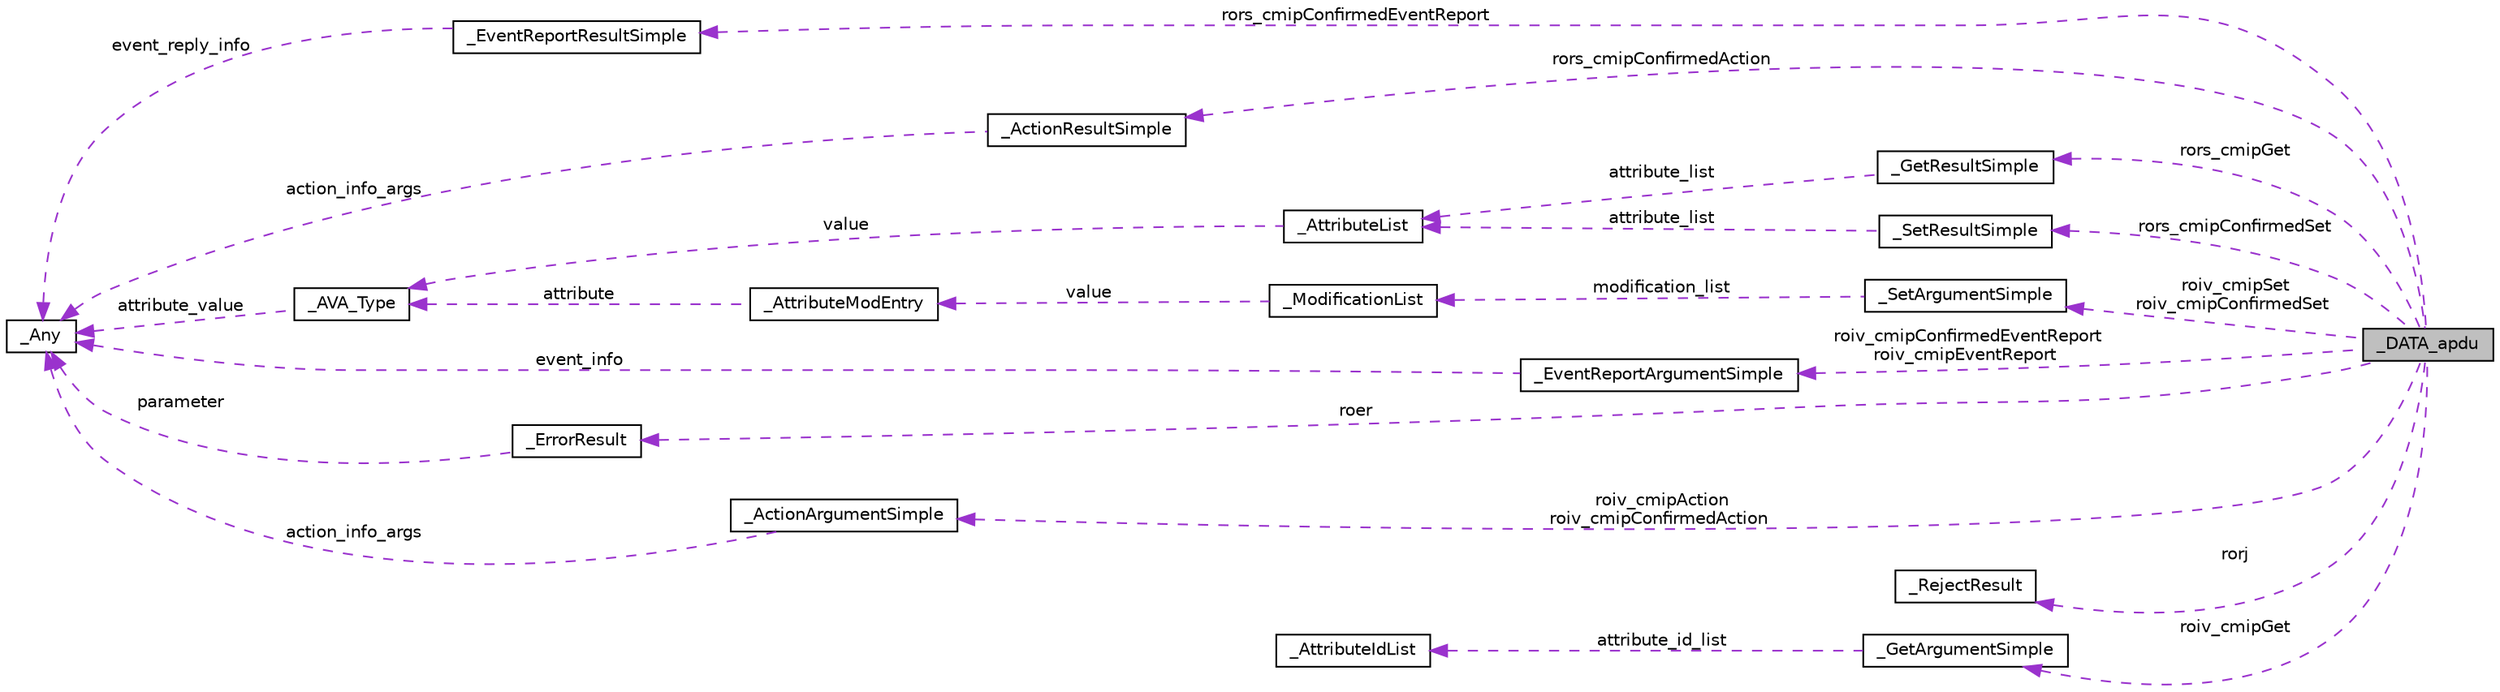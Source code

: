 digraph "_DATA_apdu"
{
  edge [fontname="Helvetica",fontsize="10",labelfontname="Helvetica",labelfontsize="10"];
  node [fontname="Helvetica",fontsize="10",shape=record];
  rankdir="LR";
  Node1 [label="_DATA_apdu",height=0.2,width=0.4,color="black", fillcolor="grey75", style="filled", fontcolor="black"];
  Node2 -> Node1 [dir="back",color="darkorchid3",fontsize="10",style="dashed",label=" rors_cmipConfirmedEventReport" ,fontname="Helvetica"];
  Node2 [label="_EventReportResultSimple",height=0.2,width=0.4,color="black", fillcolor="white", style="filled",URL="$struct___event_report_result_simple.html"];
  Node3 -> Node2 [dir="back",color="darkorchid3",fontsize="10",style="dashed",label=" event_reply_info" ,fontname="Helvetica"];
  Node3 [label="_Any",height=0.2,width=0.4,color="black", fillcolor="white", style="filled",URL="$struct___any.html"];
  Node4 -> Node1 [dir="back",color="darkorchid3",fontsize="10",style="dashed",label=" rors_cmipConfirmedAction" ,fontname="Helvetica"];
  Node4 [label="_ActionResultSimple",height=0.2,width=0.4,color="black", fillcolor="white", style="filled",URL="$struct___action_result_simple.html"];
  Node3 -> Node4 [dir="back",color="darkorchid3",fontsize="10",style="dashed",label=" action_info_args" ,fontname="Helvetica"];
  Node5 -> Node1 [dir="back",color="darkorchid3",fontsize="10",style="dashed",label=" rors_cmipGet" ,fontname="Helvetica"];
  Node5 [label="_GetResultSimple",height=0.2,width=0.4,color="black", fillcolor="white", style="filled",URL="$struct___get_result_simple.html"];
  Node6 -> Node5 [dir="back",color="darkorchid3",fontsize="10",style="dashed",label=" attribute_list" ,fontname="Helvetica"];
  Node6 [label="_AttributeList",height=0.2,width=0.4,color="black", fillcolor="white", style="filled",URL="$struct___attribute_list.html"];
  Node7 -> Node6 [dir="back",color="darkorchid3",fontsize="10",style="dashed",label=" value" ,fontname="Helvetica"];
  Node7 [label="_AVA_Type",height=0.2,width=0.4,color="black", fillcolor="white", style="filled",URL="$struct___a_v_a___type.html"];
  Node3 -> Node7 [dir="back",color="darkorchid3",fontsize="10",style="dashed",label=" attribute_value" ,fontname="Helvetica"];
  Node8 -> Node1 [dir="back",color="darkorchid3",fontsize="10",style="dashed",label=" roiv_cmipConfirmedEventReport\nroiv_cmipEventReport" ,fontname="Helvetica"];
  Node8 [label="_EventReportArgumentSimple",height=0.2,width=0.4,color="black", fillcolor="white", style="filled",URL="$struct___event_report_argument_simple.html"];
  Node3 -> Node8 [dir="back",color="darkorchid3",fontsize="10",style="dashed",label=" event_info" ,fontname="Helvetica"];
  Node9 -> Node1 [dir="back",color="darkorchid3",fontsize="10",style="dashed",label=" roer" ,fontname="Helvetica"];
  Node9 [label="_ErrorResult",height=0.2,width=0.4,color="black", fillcolor="white", style="filled",URL="$struct___error_result.html"];
  Node3 -> Node9 [dir="back",color="darkorchid3",fontsize="10",style="dashed",label=" parameter" ,fontname="Helvetica"];
  Node10 -> Node1 [dir="back",color="darkorchid3",fontsize="10",style="dashed",label=" rorj" ,fontname="Helvetica"];
  Node10 [label="_RejectResult",height=0.2,width=0.4,color="black", fillcolor="white", style="filled",URL="$struct___reject_result.html"];
  Node11 -> Node1 [dir="back",color="darkorchid3",fontsize="10",style="dashed",label=" rors_cmipConfirmedSet" ,fontname="Helvetica"];
  Node11 [label="_SetResultSimple",height=0.2,width=0.4,color="black", fillcolor="white", style="filled",URL="$struct___set_result_simple.html"];
  Node6 -> Node11 [dir="back",color="darkorchid3",fontsize="10",style="dashed",label=" attribute_list" ,fontname="Helvetica"];
  Node12 -> Node1 [dir="back",color="darkorchid3",fontsize="10",style="dashed",label=" roiv_cmipAction\nroiv_cmipConfirmedAction" ,fontname="Helvetica"];
  Node12 [label="_ActionArgumentSimple",height=0.2,width=0.4,color="black", fillcolor="white", style="filled",URL="$struct___action_argument_simple.html"];
  Node3 -> Node12 [dir="back",color="darkorchid3",fontsize="10",style="dashed",label=" action_info_args" ,fontname="Helvetica"];
  Node13 -> Node1 [dir="back",color="darkorchid3",fontsize="10",style="dashed",label=" roiv_cmipGet" ,fontname="Helvetica"];
  Node13 [label="_GetArgumentSimple",height=0.2,width=0.4,color="black", fillcolor="white", style="filled",URL="$struct___get_argument_simple.html"];
  Node14 -> Node13 [dir="back",color="darkorchid3",fontsize="10",style="dashed",label=" attribute_id_list" ,fontname="Helvetica"];
  Node14 [label="_AttributeIdList",height=0.2,width=0.4,color="black", fillcolor="white", style="filled",URL="$struct___attribute_id_list.html"];
  Node15 -> Node1 [dir="back",color="darkorchid3",fontsize="10",style="dashed",label=" roiv_cmipSet\nroiv_cmipConfirmedSet" ,fontname="Helvetica"];
  Node15 [label="_SetArgumentSimple",height=0.2,width=0.4,color="black", fillcolor="white", style="filled",URL="$struct___set_argument_simple.html"];
  Node16 -> Node15 [dir="back",color="darkorchid3",fontsize="10",style="dashed",label=" modification_list" ,fontname="Helvetica"];
  Node16 [label="_ModificationList",height=0.2,width=0.4,color="black", fillcolor="white", style="filled",URL="$struct___modification_list.html"];
  Node17 -> Node16 [dir="back",color="darkorchid3",fontsize="10",style="dashed",label=" value" ,fontname="Helvetica"];
  Node17 [label="_AttributeModEntry",height=0.2,width=0.4,color="black", fillcolor="white", style="filled",URL="$struct___attribute_mod_entry.html"];
  Node7 -> Node17 [dir="back",color="darkorchid3",fontsize="10",style="dashed",label=" attribute" ,fontname="Helvetica"];
}
